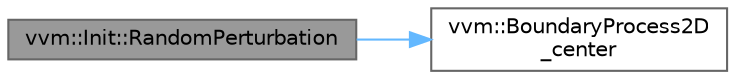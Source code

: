digraph "vvm::Init::RandomPerturbation"
{
 // INTERACTIVE_SVG=YES
 // LATEX_PDF_SIZE
  bgcolor="transparent";
  edge [fontname=Helvetica,fontsize=10,labelfontname=Helvetica,labelfontsize=10];
  node [fontname=Helvetica,fontsize=10,shape=box,height=0.2,width=0.4];
  rankdir="LR";
  Node1 [id="Node000001",label="vvm::Init::RandomPerturbation",height=0.2,width=0.4,color="gray40", fillcolor="grey60", style="filled", fontcolor="black",tooltip=" "];
  Node1 -> Node2 [id="edge1_Node000001_Node000002",color="steelblue1",style="solid",tooltip=" "];
  Node2 [id="Node000002",label="vvm::BoundaryProcess2D\l_center",height=0.2,width=0.4,color="grey40", fillcolor="white", style="filled",URL="$classvvm.html#a26777567d798e7a46a54a9adc5d7242f",tooltip=" "];
}
